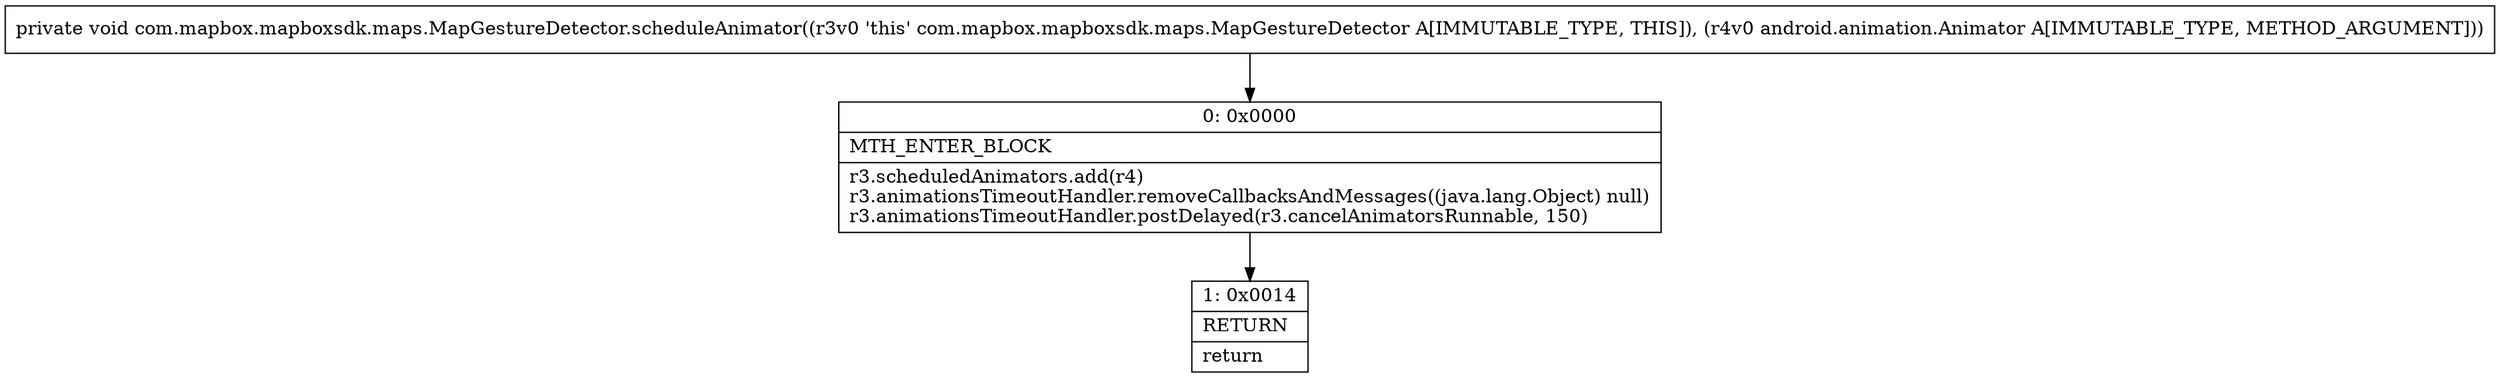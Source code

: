 digraph "CFG forcom.mapbox.mapboxsdk.maps.MapGestureDetector.scheduleAnimator(Landroid\/animation\/Animator;)V" {
Node_0 [shape=record,label="{0\:\ 0x0000|MTH_ENTER_BLOCK\l|r3.scheduledAnimators.add(r4)\lr3.animationsTimeoutHandler.removeCallbacksAndMessages((java.lang.Object) null)\lr3.animationsTimeoutHandler.postDelayed(r3.cancelAnimatorsRunnable, 150)\l}"];
Node_1 [shape=record,label="{1\:\ 0x0014|RETURN\l|return\l}"];
MethodNode[shape=record,label="{private void com.mapbox.mapboxsdk.maps.MapGestureDetector.scheduleAnimator((r3v0 'this' com.mapbox.mapboxsdk.maps.MapGestureDetector A[IMMUTABLE_TYPE, THIS]), (r4v0 android.animation.Animator A[IMMUTABLE_TYPE, METHOD_ARGUMENT])) }"];
MethodNode -> Node_0;
Node_0 -> Node_1;
}

